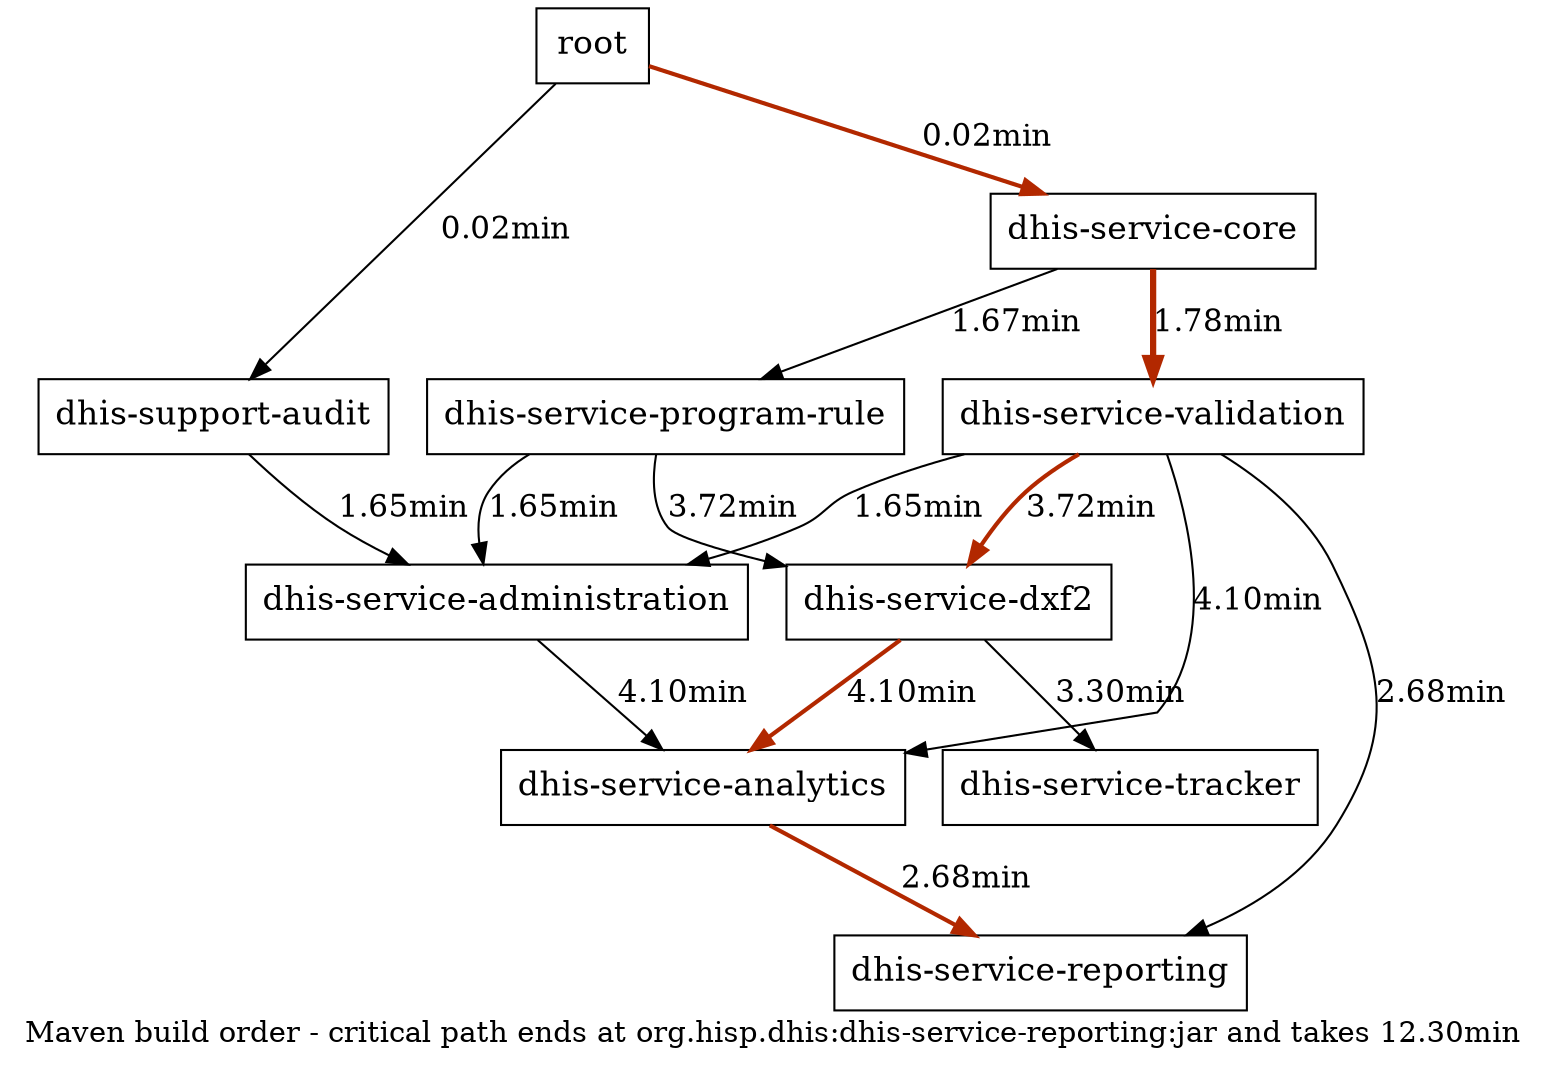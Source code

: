 strict digraph "maven build order" {
  label="Maven build order - critical path ends at org.hisp.dhis:dhis-service-reporting:jar and takes 12.30min";
  "org.hisp.dhis:dhis-service-validation:jar" [ label="dhis-service-validation" shape="box" fontsize="16" ];
  "org.hisp.dhis:dhis-service-core:jar" [ label="dhis-service-core" shape="box" fontsize="16" ];
  "org.hisp.dhis:dhis-service-program-rule:jar" [ label="dhis-service-program-rule" shape="box" fontsize="16" ];
  "org.hisp.dhis:dhis-service-administration:jar" [ label="dhis-service-administration" shape="box" fontsize="16" ];
  "org.hisp.dhis:dhis-support-audit:jar" [ label="dhis-support-audit" shape="box" fontsize="16" ];
  "org.hisp.dhis:dhis-service-dxf2:jar" [ label="dhis-service-dxf2" shape="box" fontsize="16" ];
  "org.hisp.dhis:dhis-service-analytics:jar" [ label="dhis-service-analytics" shape="box" fontsize="16" ];
  "org.hisp.dhis:dhis-service-tracker:jar" [ label="dhis-service-tracker" shape="box" fontsize="16" ];
  "org.hisp.dhis:dhis-service-reporting:jar" [ label="dhis-service-reporting" shape="box" fontsize="16" ];
  "root:root:null" [ label="root" shape="box" fontsize="16" ];
  "org.hisp.dhis:dhis-service-core:jar" -> "org.hisp.dhis:dhis-service-validation:jar" [ penwidth="3" color="#b22800" weight="107.0" fontsize="15" label="1.78min" ];
  "org.hisp.dhis:dhis-service-core:jar" -> "org.hisp.dhis:dhis-service-program-rule:jar" [ weight="100.0" fontsize="15" label="1.67min" ];
  "org.hisp.dhis:dhis-service-program-rule:jar" -> "org.hisp.dhis:dhis-service-administration:jar" [ weight="99.0" fontsize="15" label="1.65min" ];
  "org.hisp.dhis:dhis-service-validation:jar" -> "org.hisp.dhis:dhis-service-administration:jar" [ weight="99.0" fontsize="15" label="1.65min" ];
  "org.hisp.dhis:dhis-support-audit:jar" -> "org.hisp.dhis:dhis-service-administration:jar" [ weight="99.0" fontsize="15" label="1.65min" ];
  "org.hisp.dhis:dhis-service-program-rule:jar" -> "org.hisp.dhis:dhis-service-dxf2:jar" [ weight="223.0" fontsize="15" label="3.72min" ];
  "org.hisp.dhis:dhis-service-validation:jar" -> "org.hisp.dhis:dhis-service-dxf2:jar" [ penwidth="2" color="#b22800" weight="223.0" fontsize="15" label="3.72min" ];
  "org.hisp.dhis:dhis-service-dxf2:jar" -> "org.hisp.dhis:dhis-service-analytics:jar" [ penwidth="2" color="#b22800" weight="246.0" fontsize="15" label="4.10min" ];
  "org.hisp.dhis:dhis-service-administration:jar" -> "org.hisp.dhis:dhis-service-analytics:jar" [ weight="246.0" fontsize="15" label="4.10min" ];
  "org.hisp.dhis:dhis-service-validation:jar" -> "org.hisp.dhis:dhis-service-analytics:jar" [ weight="246.0" fontsize="15" label="4.10min" ];
  "org.hisp.dhis:dhis-service-dxf2:jar" -> "org.hisp.dhis:dhis-service-tracker:jar" [ weight="198.0" fontsize="15" label="3.30min" ];
  "org.hisp.dhis:dhis-service-analytics:jar" -> "org.hisp.dhis:dhis-service-reporting:jar" [ penwidth="2" color="#b22800" weight="161.0" fontsize="15" label="2.68min" ];
  "org.hisp.dhis:dhis-service-validation:jar" -> "org.hisp.dhis:dhis-service-reporting:jar" [ weight="161.0" fontsize="15" label="2.68min" ];
  "root:root:null" -> "org.hisp.dhis:dhis-service-core:jar" [ penwidth="2" color="#b22800" weight="1.0" fontsize="15" label="0.02min" ];
  "root:root:null" -> "org.hisp.dhis:dhis-support-audit:jar" [ weight="1.0" fontsize="15" label="0.02min" ];
}

